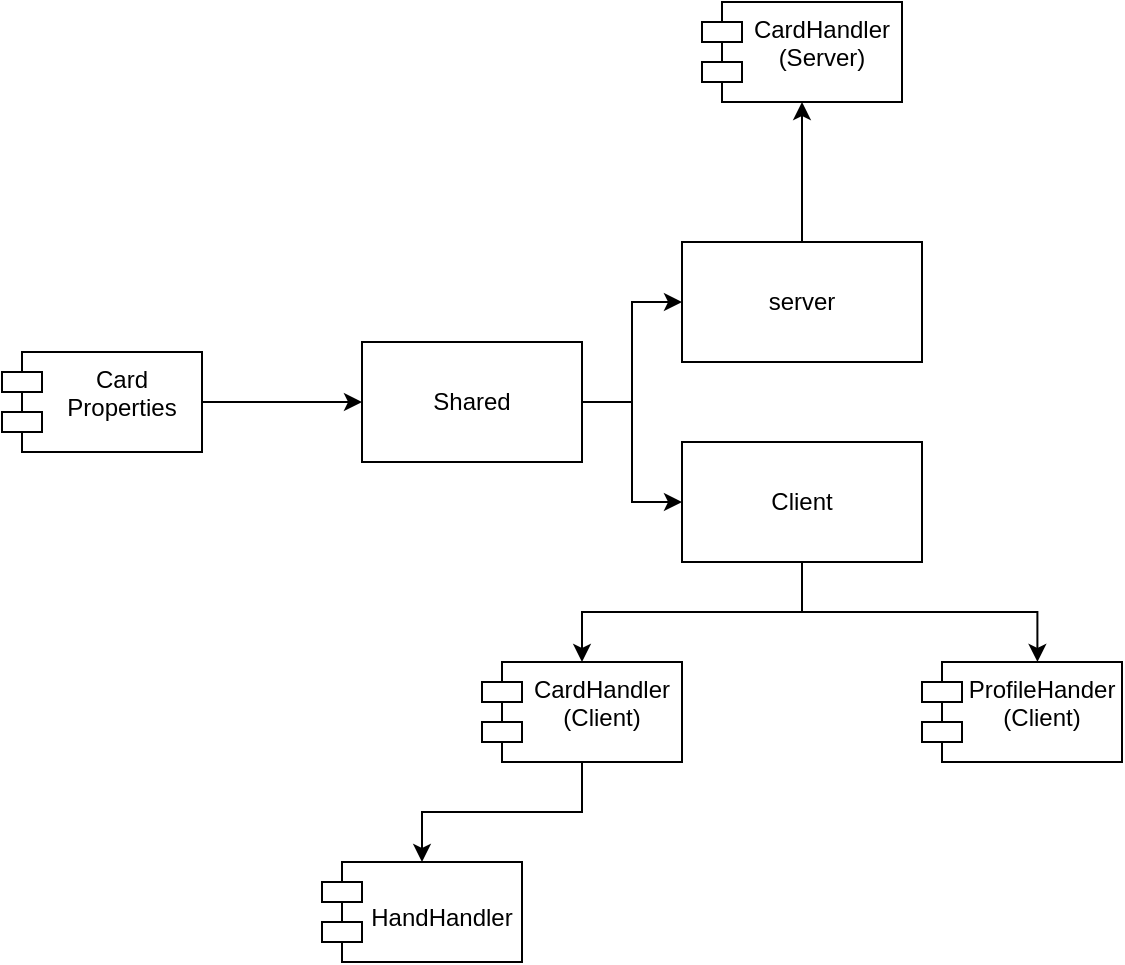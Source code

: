 <mxfile version="28.1.2">
  <diagram name="Page-1" id="XdPOrdpwbq4Fod4EkIGs">
    <mxGraphModel dx="806" dy="462" grid="1" gridSize="10" guides="1" tooltips="1" connect="1" arrows="1" fold="1" page="1" pageScale="1" pageWidth="827" pageHeight="1169" math="0" shadow="0">
      <root>
        <mxCell id="0" />
        <mxCell id="1" parent="0" />
        <mxCell id="AQcgWvWJa2k0AfsB1GDL-13" style="edgeStyle=orthogonalEdgeStyle;rounded=0;orthogonalLoop=1;jettySize=auto;html=1;exitX=0.5;exitY=0;exitDx=0;exitDy=0;entryX=0.5;entryY=1;entryDx=0;entryDy=0;" edge="1" parent="1" source="AQcgWvWJa2k0AfsB1GDL-1" target="AQcgWvWJa2k0AfsB1GDL-2">
          <mxGeometry relative="1" as="geometry" />
        </mxCell>
        <mxCell id="AQcgWvWJa2k0AfsB1GDL-1" value="server" style="rounded=0;whiteSpace=wrap;html=1;" vertex="1" parent="1">
          <mxGeometry x="350" y="210" width="120" height="60" as="geometry" />
        </mxCell>
        <mxCell id="AQcgWvWJa2k0AfsB1GDL-2" value="CardHandler&lt;div&gt;(Server)&lt;/div&gt;" style="shape=module;align=left;spacingLeft=20;align=center;verticalAlign=top;whiteSpace=wrap;html=1;" vertex="1" parent="1">
          <mxGeometry x="360" y="90" width="100" height="50" as="geometry" />
        </mxCell>
        <mxCell id="AQcgWvWJa2k0AfsB1GDL-26" style="edgeStyle=orthogonalEdgeStyle;rounded=0;orthogonalLoop=1;jettySize=auto;html=1;exitX=0.5;exitY=1;exitDx=0;exitDy=0;entryX=0.5;entryY=0;entryDx=0;entryDy=0;" edge="1" parent="1" source="AQcgWvWJa2k0AfsB1GDL-6" target="AQcgWvWJa2k0AfsB1GDL-25">
          <mxGeometry relative="1" as="geometry" />
        </mxCell>
        <mxCell id="AQcgWvWJa2k0AfsB1GDL-6" value="CardHandler&lt;div&gt;(Client)&lt;/div&gt;" style="shape=module;align=left;spacingLeft=20;align=center;verticalAlign=top;whiteSpace=wrap;html=1;" vertex="1" parent="1">
          <mxGeometry x="250" y="420" width="100" height="50" as="geometry" />
        </mxCell>
        <mxCell id="AQcgWvWJa2k0AfsB1GDL-14" style="edgeStyle=orthogonalEdgeStyle;rounded=0;orthogonalLoop=1;jettySize=auto;html=1;exitX=0.5;exitY=1;exitDx=0;exitDy=0;entryX=0.5;entryY=0;entryDx=0;entryDy=0;" edge="1" parent="1" source="AQcgWvWJa2k0AfsB1GDL-8" target="AQcgWvWJa2k0AfsB1GDL-6">
          <mxGeometry relative="1" as="geometry" />
        </mxCell>
        <mxCell id="AQcgWvWJa2k0AfsB1GDL-8" value="Client" style="rounded=0;whiteSpace=wrap;html=1;" vertex="1" parent="1">
          <mxGeometry x="350" y="310" width="120" height="60" as="geometry" />
        </mxCell>
        <mxCell id="AQcgWvWJa2k0AfsB1GDL-10" value="ProfileHander&lt;div&gt;(Client)&lt;/div&gt;" style="shape=module;align=left;spacingLeft=20;align=center;verticalAlign=top;whiteSpace=wrap;html=1;" vertex="1" parent="1">
          <mxGeometry x="470" y="420" width="100" height="50" as="geometry" />
        </mxCell>
        <mxCell id="AQcgWvWJa2k0AfsB1GDL-15" style="edgeStyle=orthogonalEdgeStyle;rounded=0;orthogonalLoop=1;jettySize=auto;html=1;exitX=0.5;exitY=1;exitDx=0;exitDy=0;entryX=0.577;entryY=-0.001;entryDx=0;entryDy=0;entryPerimeter=0;" edge="1" parent="1" source="AQcgWvWJa2k0AfsB1GDL-8" target="AQcgWvWJa2k0AfsB1GDL-10">
          <mxGeometry relative="1" as="geometry" />
        </mxCell>
        <mxCell id="AQcgWvWJa2k0AfsB1GDL-24" style="edgeStyle=orthogonalEdgeStyle;rounded=0;orthogonalLoop=1;jettySize=auto;html=1;exitX=1;exitY=0.5;exitDx=0;exitDy=0;entryX=0;entryY=0.5;entryDx=0;entryDy=0;" edge="1" parent="1" source="AQcgWvWJa2k0AfsB1GDL-17" target="AQcgWvWJa2k0AfsB1GDL-21">
          <mxGeometry relative="1" as="geometry" />
        </mxCell>
        <mxCell id="AQcgWvWJa2k0AfsB1GDL-17" value="Card&lt;div&gt;Properties&lt;/div&gt;" style="shape=module;align=left;spacingLeft=20;align=center;verticalAlign=top;whiteSpace=wrap;html=1;" vertex="1" parent="1">
          <mxGeometry x="10" y="265" width="100" height="50" as="geometry" />
        </mxCell>
        <mxCell id="AQcgWvWJa2k0AfsB1GDL-22" style="edgeStyle=orthogonalEdgeStyle;rounded=0;orthogonalLoop=1;jettySize=auto;html=1;exitX=1;exitY=0.5;exitDx=0;exitDy=0;entryX=0;entryY=0.5;entryDx=0;entryDy=0;" edge="1" parent="1" source="AQcgWvWJa2k0AfsB1GDL-21" target="AQcgWvWJa2k0AfsB1GDL-1">
          <mxGeometry relative="1" as="geometry" />
        </mxCell>
        <mxCell id="AQcgWvWJa2k0AfsB1GDL-23" style="edgeStyle=orthogonalEdgeStyle;rounded=0;orthogonalLoop=1;jettySize=auto;html=1;exitX=1;exitY=0.5;exitDx=0;exitDy=0;entryX=0;entryY=0.5;entryDx=0;entryDy=0;" edge="1" parent="1" source="AQcgWvWJa2k0AfsB1GDL-21" target="AQcgWvWJa2k0AfsB1GDL-8">
          <mxGeometry relative="1" as="geometry" />
        </mxCell>
        <mxCell id="AQcgWvWJa2k0AfsB1GDL-21" value="Shared" style="rounded=0;whiteSpace=wrap;html=1;" vertex="1" parent="1">
          <mxGeometry x="190" y="260" width="110" height="60" as="geometry" />
        </mxCell>
        <mxCell id="AQcgWvWJa2k0AfsB1GDL-25" value="&lt;div&gt;&lt;br&gt;&lt;/div&gt;HandHandler" style="shape=module;align=left;spacingLeft=20;align=center;verticalAlign=top;whiteSpace=wrap;html=1;" vertex="1" parent="1">
          <mxGeometry x="170" y="520" width="100" height="50" as="geometry" />
        </mxCell>
      </root>
    </mxGraphModel>
  </diagram>
</mxfile>
